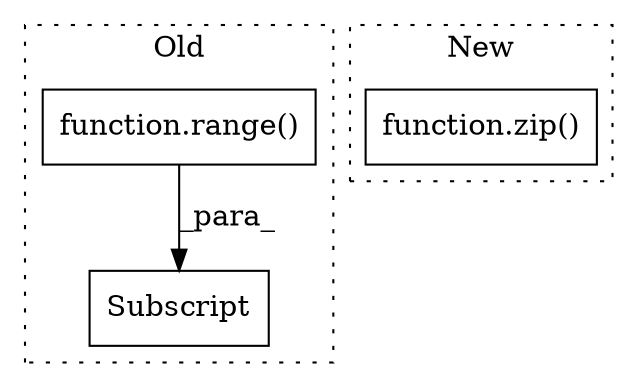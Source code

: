 digraph G {
subgraph cluster0 {
1 [label="function.range()" a="75" s="7086,7116" l="6,1" shape="box"];
3 [label="Subscript" a="63" s="7173,0" l="8,0" shape="box"];
label = "Old";
style="dotted";
}
subgraph cluster1 {
2 [label="function.zip()" a="75" s="9382,9434" l="4,1" shape="box"];
label = "New";
style="dotted";
}
1 -> 3 [label="_para_"];
}